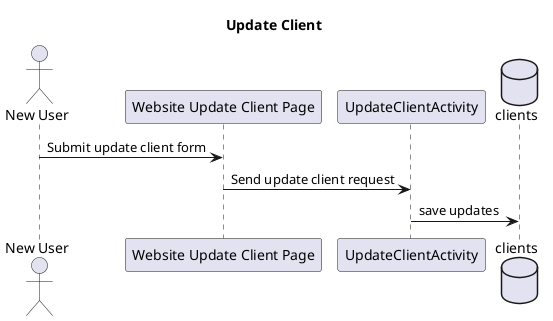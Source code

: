@startuml

title Update Client

actor NewUser as "New User"
participant Website as "Website Update Client Page"
participant UpdateClientActivity
database clients

NewUser -> Website: Submit update client form
Website -> UpdateClientActivity: Send update client request
UpdateClientActivity -> clients: save updates

@enduml